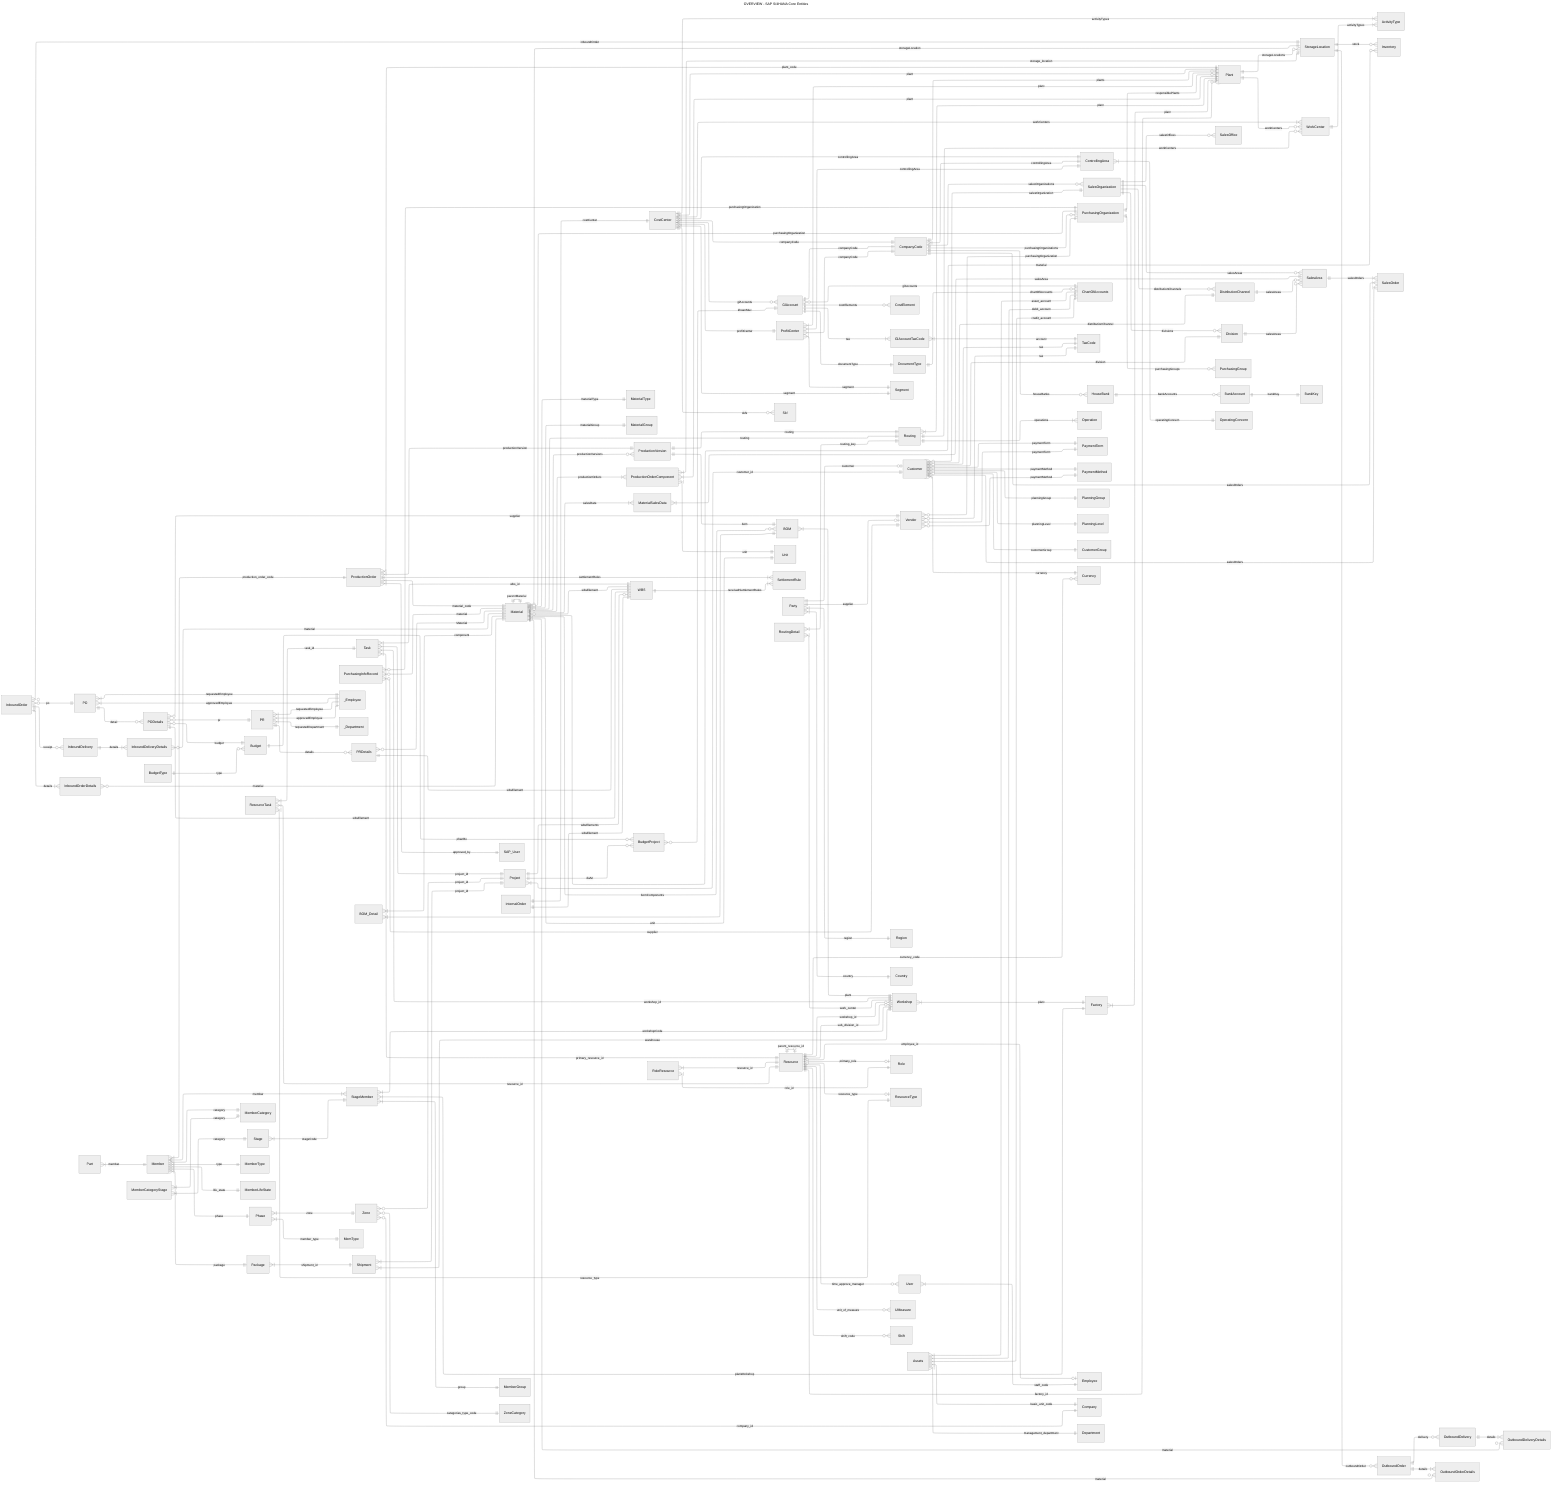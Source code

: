 ---
title: OVERVIEW - SAP S/4HANA Core Entities
config:
  theme: neutral
  layout: elk
---
erDiagram
direction lr
    %% =============================================
    %% 1. COMPANY STRUCTURE & ORGANIZATIONAL UNITS
    %% =============================================
    CompanyCode }|--|| ControllingArea : controllingArea
    CompanyCode ||--o{ Plant : plants
    CompanyCode ||--o{ SalesOrganization : salesOrganizations
    CompanyCode ||--o{ PurchasingOrganization : purchasingOrganizations
    Plant ||--o{ StorageLocation : storageLocations
    Plant ||--o{ WorkCenter : workCenters
    SalesOrganization ||--o{ SalesOffice : salesOffices
    SalesOrganization ||--o{ DistributionChannel : distributionChannels
    SalesOrganization ||--o{ Division : divisions
    SalesOrganization ||--o{ SalesArea : salesAreas
    DistributionChannel ||--o{ SalesArea : salesAreas
    Division ||--o{ SalesArea : salesAreas
    PurchasingOrganization ||--o{ PurchasingGroup : purchasingGroups
    PurchasingOrganization ||--o{ Plant : responsiblePlants
    
    %% =============================================
    %% 2. FINANCIAL ACCOUNTING (FI)
    %% =============================================
    ChartOfAccounts ||--o{ GlAccount : glAccounts
    GlAccount ||--|| CompanyCode : companyCode
    GlAccount ||--o{ CostElement : costElements
    GlAccount ||--|{ GlAccountTaxCode : tax
    GlAccountTaxCode }|--|| TaxCode: account
    CompanyCode ||--o{ HouseBank : houseBanks
    HouseBank ||--o{ BankAccount : bankAccounts
    BankAccount ||--|| BankKey : bankKey
    GlAccount ||--|| DocumentType : documentType
    DocumentType ||--o{ ChartOfAccounts : chartOfAccounts
    
    %% =============================================
    %% 3. CONTROLLING (CO)
    %% =============================================
    CostCenter }|--|| ControllingArea : controllingArea
    CostCenter }|--|| CompanyCode : companyCode
    CostCenter }|--|| Plant : plant
    CostCenter }|--|| ProfitCenter : profitCenter
    CostCenter ||--o{ Skf : skfs
    CostCenter ||--o{ GlAccount : glAccounts
    CostCenter ||--|{ WorkCenter : workCenters
    CostCenter ||--|{ ActivityType : activityTypes
    WorkCenter ||--|{ ActivityType : activityTypes
    ProfitCenter }|--|| ControllingArea : controllingArea
    ProfitCenter }|--|| CompanyCode : companyCode
    ProfitCenter }|--|| Plant : plant
    ProfitCenter }|--|| Segment : segment
    CostCenter }|--|| Segment : segment
    ControllingArea }|--|| OperatingConcern : operatingConcern
    
    %% =============================================
    %% 4. MATERIAL MANAGEMENT (MM)
    %% =============================================
    Material }o--|| MaterialType : materialType
    Material }o--|| MaterialGroup : materialGroup
    Material ||--|| Material : parentMaterial
    Material }o--|| StorageLocation : storageLocation
    Material }o--|| PurchasingOrganization : purchasingOrganization
    Material }o--|| Routing : routing
    Material ||--o{ ProductionVersion : productionVersions
    Material ||--|{ ProductionOrderComponent : productionOrders
    Material ||--o{ BOM : bomComponents
    Material ||--|{ MaterialSalesData : salesData
    Material }o--|| WBS : wbsElement
    MaterialSalesData }|--|| SalesArea : salesArea
    Material }|--|| Unit: unit
    StorageLocation ||--o{ Inventory : "stock"
    Inventory o{--|| Material : "material"
    
    %% =============================================
    %% 5. SALES & DISTRIBUTION (SD)
    %% =============================================
    SalesArea ||--|{ SalesOrder : salesOrders
    Customer ||--|{ SalesOrder : salesOrders
    CompanyCode ||--|{ SalesOrder : salesOrders
    
    %% =============================================
    %% 6. PRODUCTION PLANNING (PP)
    %% =============================================
    ProductionVersion ||--|| Routing : routing
    ProductionVersion ||--|| BOM : bom
    Routing ||--o{ WorkCenter : workCenters
    Routing ||--|{ Operation : operations
    ProductionOrder }|--|| ProductionVersion : productionVersion
    ProductionOrder ||--|{ SettlementRule : settlementRules
    WBS ||--|{ SettlementRule : receivedSettlementRules
    ProductionOrder }|--|| Plant : "plant_code"
    ProductionOrder }|--|| Material : "material_code"
    ProductionOrder }|--|| SAP_User : "approved_by"
    ProductionOrderComponent }|--|| Unit : "unit"
    ProductionOrderComponent }|--|| Plant : "plant"
    ProductionOrderComponent }|--|| StorageLocation : "storage_location"
    
    %% =============================================
    %% 7. PROJECT SYSTEM (PS)
    %% =============================================
    Project ||--o{ WBS : wbsElements
    InternalOrder ||--|| CostCenter : costCenter
    InternalOrder ||--|| WBS : wbsElement
    Project }|--|| Customer        : "customer_id"
    Task }|--|| Project            : "project_id"
    Task }|--|| WBS                : "wbs_id"
    
    %% =============================================
    %% 8. BUSINESS PARTNER (BP)
    %% =============================================
    Party ||--o| Customer : customer
    Party ||--o| Vendor : supplier
    Customer }o--|| SalesOrganization : salesOrganization
    Customer }o--|| DistributionChannel : distributionChannel
    Customer }o--|| Division : division
    Customer }o--|| PaymentTerm : paymentTerm
    Customer }o--|| PaymentMethod : paymentMethod
    Customer }o--|| TaxCode : tax
    Customer }o--|| PlanningGroup : planningGroup
    Customer }o--|| PlanningLevel : planningLevel
    Customer }o--|| CustomerGroup : customerGroup
    Vendor }o--|| PurchasingOrganization : purchasingOrganization
    Vendor }o--|| PaymentTerm : paymentTerm
    Vendor }o--|| PaymentMethod : paymentMethod
    Vendor }o--|| TaxCode : tax
    Party }|--|| Region            : "region"
    Party }|--|| Country           : "country"
    Customer }|--|| Currency       : "currency"
    
    %% =============================================
    %% 9. PURCHASING & LOGISTICS
    %% =============================================
    PurchasingInfoRecord }o--|| Material : material
    PurchasingInfoRecord }o--|| Vendor : supplier
    PurchasingInfoRecord }o--|| PurchasingOrganization : purchasingOrganization
    PR }|--|| _Employee: requestedEmployee
    PR }|--|| _Employee: approvedEmployee
    PO }|--|| _Employee: requestedEmployee
    PO }|--|| _Employee: approvedEmployee
    PR }|--|| _Department: requestedDepartment
    PR ||--o{ PRDetails : "details"
    PRDetails }o--|| Material : "Material"
    PRDetails ||--|| WBS : "wbsElement"
    PO ||--o{ PODetails : "detail"
    PODetails }o--|| Vendor : "supplier"
    PODetails }o--|| Budget : "budget"
    PODetails }o--|| PR : "pr"
    PODetails ||--|| WBS : "wbsElement"
    StorageLocation ||--o{ InboundOrder : "inboundOrder"
    StorageLocation ||--o{ OutboundOrder : "outboundOrder"
    InboundOrder o{--|| PO : "po"
    InboundOrder ||--o{ InboundDelivery : "receipt"
    OutboundOrder ||--o{ OutboundDelivery : "delivery"
    InboundOrder ||--|{ InboundOrderDetails : "details"
    InboundDelivery ||--|{ InboundDeliveryDetails : "details"
    OutboundOrder ||--|{ OutboundOrderDetails : "details"
    OutboundDelivery ||--|{ OutboundDeliveryDetails : "details"
    InboundOrderDetails o{--|| Material : "material"
    InboundDeliveryDetails o{--|| Material : "material"
    OutboundOrderDetails o{--|| Material : "material"
    OutboundDeliveryDetails o{--|| Material : "material"
    
    %% =============================================
    %% 10. BUDGET & COST MANAGEMENT
    %% =============================================
    BudgetType ||--o{ Budget : "type"
    Budget ||--o{ BudgetProject : "phanBo"
    Project ||--o{ BudgetProject : "duAn"
    BudgetProject o{--|| GlAccount : "khoanMuc"
    
    %% =============================================
    %% 11. MANUFACTURING & WORKSHOP
    %% =============================================
    BOM_Detail }|--|| BOM          : ""
    BOM_Detail }|--|| Material     : "component"
    BOM }|--|| Workshop            : "plant"
    Workshop }|--|| Factory        : "plant"
    Factory }|--|| Plant        : "plant"
    Routing }|--|| Plant         : "plant"
    RoutingDetail }|--|| Routing    : "routing_key"
    RoutingDetail }|--|| Workshop   : "work_center"
    StageMember }|--|| Factory     : "planWorkshop"
    StageMember }|--|| Workshop     : "workshopCode"
    StageMember }|--|| MemberGroup  : "group"
    
    %% =============================================
    %% 12. RESOURCE & TASK MANAGEMENT
    %% =============================================
    Resource |o--o| Employee       : "employee_id"
    Resource |o--o| Role           : "primary_role"
    Resource |o--o| Resource       : "parent_resource_id"
    Resource |o--o| ResourceType       : "resource_type"
    Resource ||--o{ User   : "time_approve_manager"
    Resource ||--o{ UMeasure   : "unit_of_measure"
    Resource ||--o{ Currency   : "currency_code"
    Resource ||--o{ Plant : "factory_id"
    Resource ||--o{ Workshop : "workshop_id"
    Resource ||--o{ Workshop : "sub_division_id"
    Resource ||--o{ Shift : "shift_code"
    Task }|--|| Workshop           : "workshop_id"
    Task }|--|| Resource           : "primary_resource_id"
    ResourceTask }|--|| Task        : "task_id"
    ResourceTask }|--|| Resource    : "resource_id"
    ResourceTask }|--|| ResourceType    : "resource_type"
    RoleResource }|--|| Resource    : "resource_id"
    RoleResource }|--|| Role        : "role_id"
    
    %% =============================================
    %% 13. PROJECT ZONES & MEMBERS
    %% =============================================
    Zone }o--|| ZoneCategory      : "categories_type_code"
    Zone }o--|| Company           : "company_id"
    Zone }o--|| Project           : "project_id"
    Member }|--|| MemberCategory    : "category"
    MemberCategoryStage }|--|| MemberCategory : "category"
    MemberCategoryStage }|--|| Stage : "category"
    Member }|--|| MemberType        : "type"
    Member ||--|{ StageMember       : "member"
    Stage }|--|| StageMember        : "stageCode"
    Member }|--|| MemberLifeState   : "life_state"
    Member }|--|| Phase             : "phase"
    Member }|--|| Package           : "package"
    Phase }|--|| Zone               : "zone"
    Phase }|--|| MemType            : "member_type"
    Part }|--|| Member              : "member"
    Member }|--|| ProductionOrder: "production_order_code"
    
    %% =============================================
    %% 14. SHIPMENT & PACKAGE
    %% =============================================
    Shipment }|--|| Project         : "project_id"
    Shipment }|--|| Workshop        : "warehouse"
    Package }|--|| Shipment         : "shipment_id"
    
    %% =============================================
    %% 15. ASSET MANAGEMENT
    %% =============================================
    Assets }|--|| Company           : "basic_unit_code"
    Assets }|--|| ChartOfAccounts   : "asset_account"
    Assets }|--|| ChartOfAccounts   : "debit_account"
    Assets }|--|| ChartOfAccounts   : "credit_account"
    Assets }|--|| Department        : "management_department"
    
    %% =============================================
    %% 16. USER & EMPLOYEE
    %% =============================================
    User }|--|| Employee            : "staff_code"